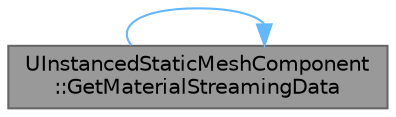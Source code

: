 digraph "UInstancedStaticMeshComponent::GetMaterialStreamingData"
{
 // INTERACTIVE_SVG=YES
 // LATEX_PDF_SIZE
  bgcolor="transparent";
  edge [fontname=Helvetica,fontsize=10,labelfontname=Helvetica,labelfontsize=10];
  node [fontname=Helvetica,fontsize=10,shape=box,height=0.2,width=0.4];
  rankdir="LR";
  Node1 [id="Node000001",label="UInstancedStaticMeshComponent\l::GetMaterialStreamingData",height=0.2,width=0.4,color="gray40", fillcolor="grey60", style="filled", fontcolor="black",tooltip="Get material, UV density and bounds for a given material index."];
  Node1 -> Node1 [id="edge1_Node000001_Node000001",color="steelblue1",style="solid",tooltip=" "];
}
